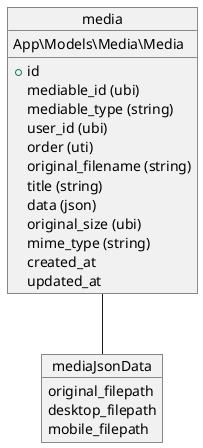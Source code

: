 @startuml
object media {
    App\Models\Media\Media
    __
    + id
    mediable_id (ubi)
    mediable_type (string)
    user_id (ubi)
    order (uti)
    original_filename (string)
    title (string)
    data (json)
    original_size (ubi)
    mime_type (string)
    created_at
    updated_at
}

object mediaJsonData {
    original_filepath
    desktop_filepath
    mobile_filepath
}

media -- mediaJsonData
@enduml